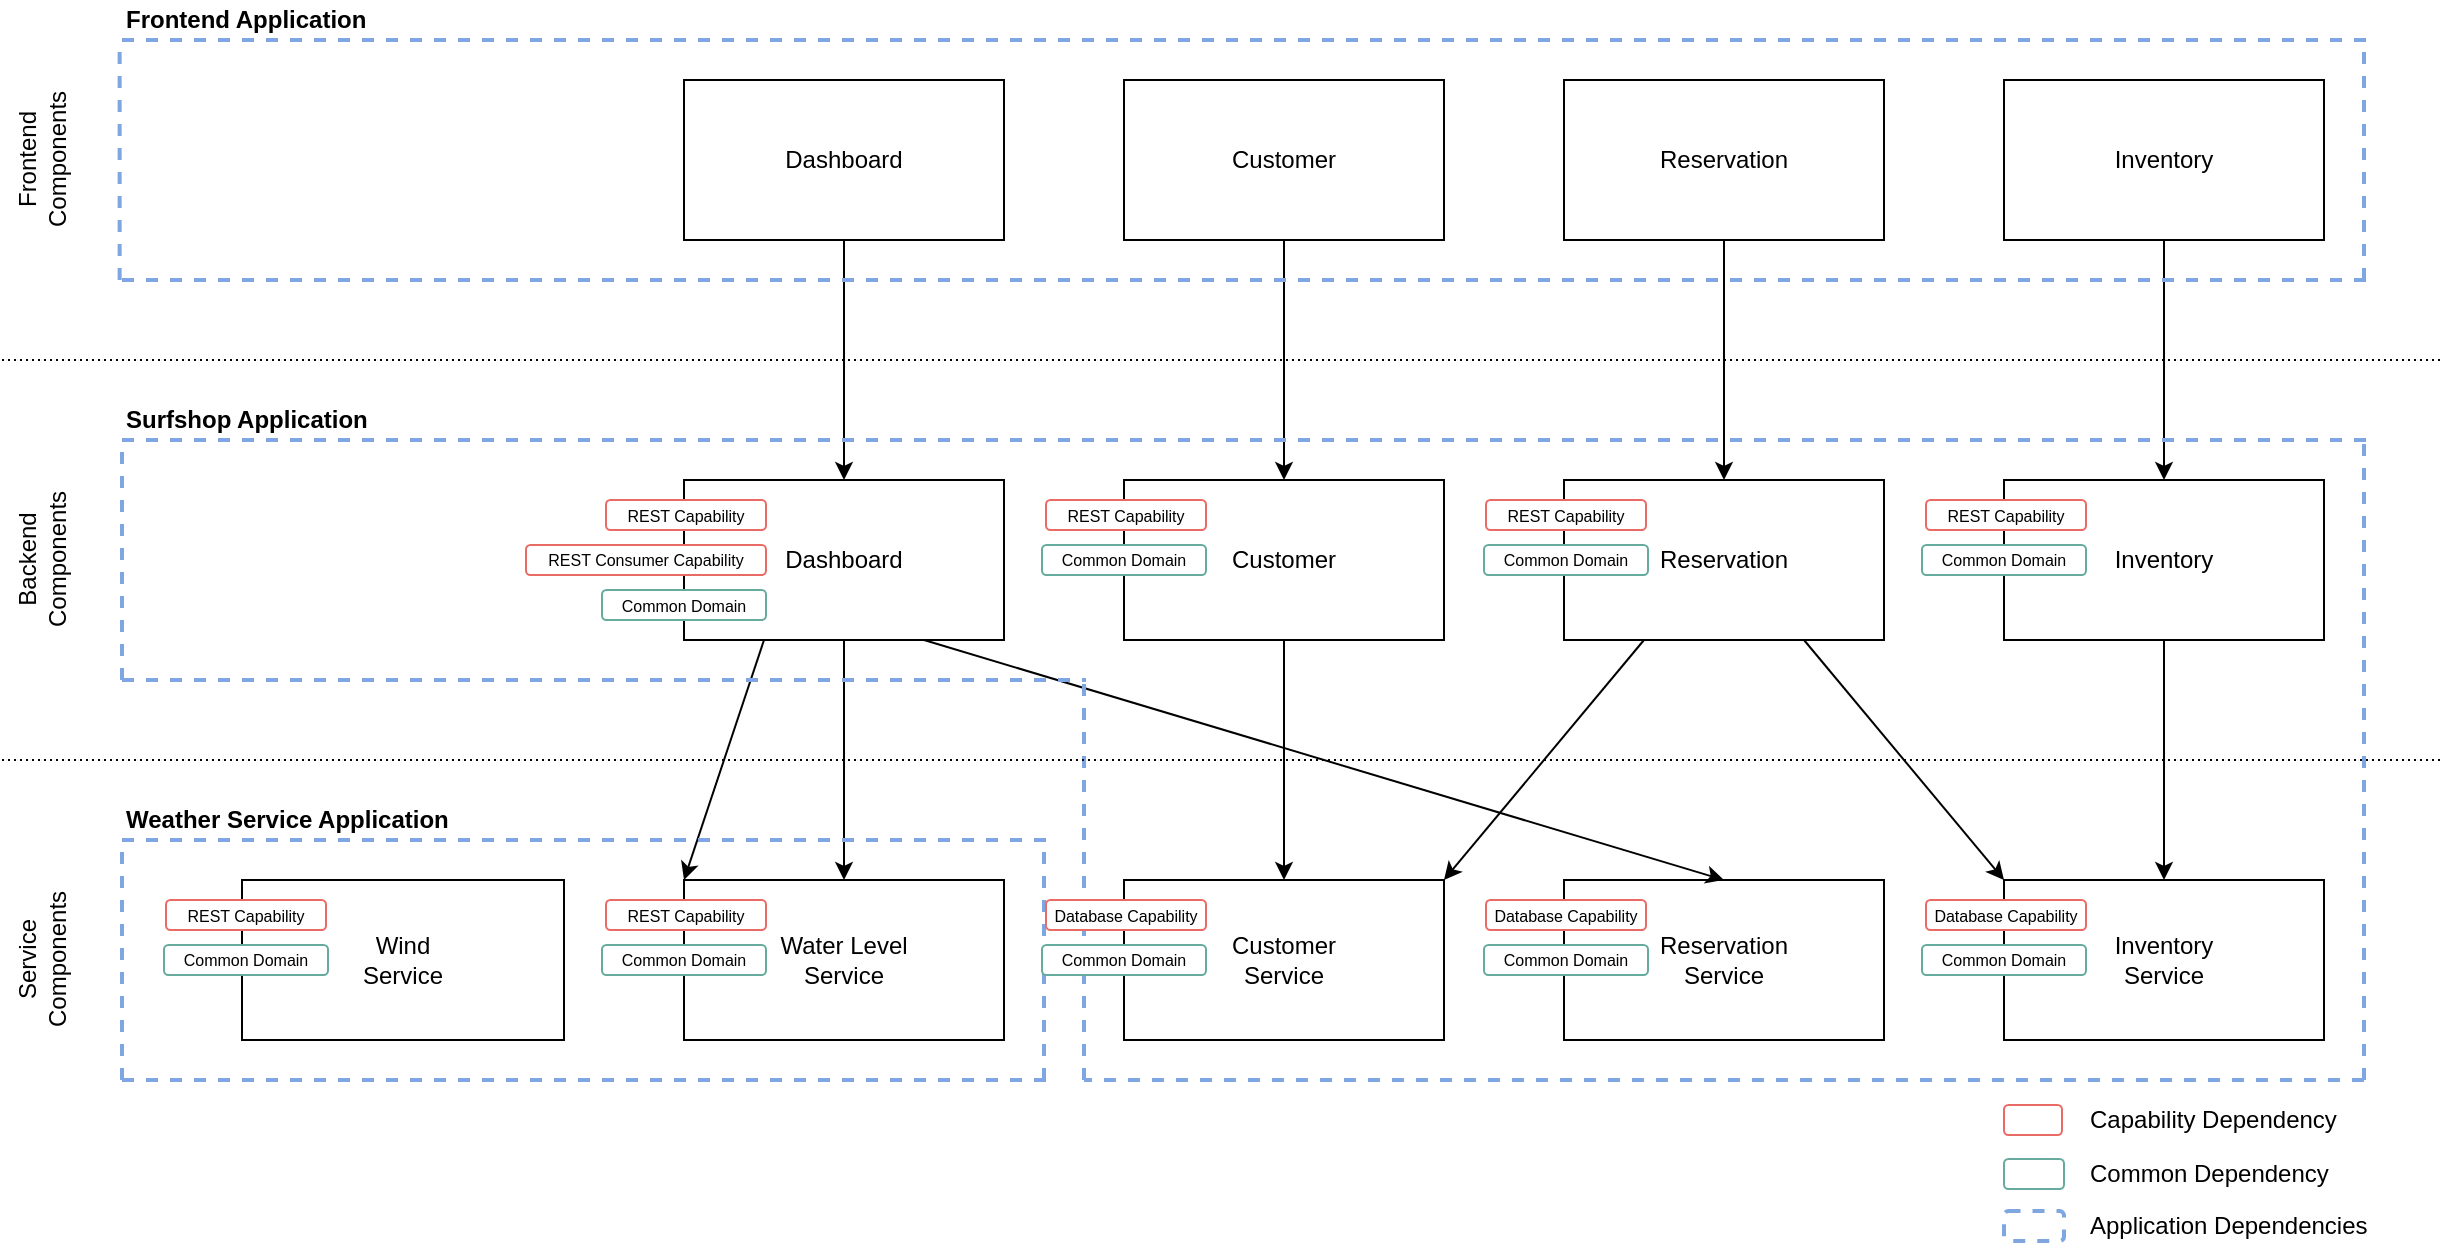 <mxfile version="12.9.0" type="device"><diagram name="Page-1" id="5f0bae14-7c28-e335-631c-24af17079c00"><mxGraphModel dx="1673" dy="934" grid="1" gridSize="10" guides="1" tooltips="1" connect="1" arrows="1" fold="1" page="1" pageScale="1" pageWidth="1100" pageHeight="850" background="#ffffff" math="0" shadow="0"><root><mxCell id="0"/><mxCell id="1" parent="0"/><mxCell id="RdWdOnYQTZFxCHn2Ik12-14" value="Dashboard" style="rounded=0;whiteSpace=wrap;html=1;" vertex="1" parent="1"><mxGeometry x="341" y="260" width="160" height="80" as="geometry"/></mxCell><mxCell id="RdWdOnYQTZFxCHn2Ik12-15" value="Wind&lt;br&gt;Service" style="rounded=0;whiteSpace=wrap;html=1;" vertex="1" parent="1"><mxGeometry x="120" y="460" width="161" height="80" as="geometry"/></mxCell><mxCell id="RdWdOnYQTZFxCHn2Ik12-16" style="edgeStyle=orthogonalEdgeStyle;rounded=0;orthogonalLoop=1;jettySize=auto;html=1;exitX=0.5;exitY=1;exitDx=0;exitDy=0;" edge="1" parent="1" source="RdWdOnYQTZFxCHn2Ik12-14" target="RdWdOnYQTZFxCHn2Ik12-14"><mxGeometry relative="1" as="geometry"/></mxCell><mxCell id="RdWdOnYQTZFxCHn2Ik12-17" value="Dashboard" style="rounded=0;whiteSpace=wrap;html=1;" vertex="1" parent="1"><mxGeometry x="341" y="60" width="160" height="80" as="geometry"/></mxCell><mxCell id="RdWdOnYQTZFxCHn2Ik12-18" value="Water Level&lt;br&gt;Service" style="rounded=0;whiteSpace=wrap;html=1;" vertex="1" parent="1"><mxGeometry x="341" y="460" width="160" height="80" as="geometry"/></mxCell><mxCell id="RdWdOnYQTZFxCHn2Ik12-21" value="Customer&lt;br&gt;Service" style="rounded=0;whiteSpace=wrap;html=1;" vertex="1" parent="1"><mxGeometry x="561" y="460" width="160" height="80" as="geometry"/></mxCell><mxCell id="RdWdOnYQTZFxCHn2Ik12-22" value="Customer" style="rounded=0;whiteSpace=wrap;html=1;" vertex="1" parent="1"><mxGeometry x="561" y="260" width="160" height="80" as="geometry"/></mxCell><mxCell id="RdWdOnYQTZFxCHn2Ik12-23" value="Customer" style="rounded=0;whiteSpace=wrap;html=1;" vertex="1" parent="1"><mxGeometry x="561" y="60" width="160" height="80" as="geometry"/></mxCell><mxCell id="RdWdOnYQTZFxCHn2Ik12-24" value="Reservation" style="rounded=0;whiteSpace=wrap;html=1;" vertex="1" parent="1"><mxGeometry x="781" y="60" width="160" height="80" as="geometry"/></mxCell><mxCell id="RdWdOnYQTZFxCHn2Ik12-25" value="Reservation" style="rounded=0;whiteSpace=wrap;html=1;" vertex="1" parent="1"><mxGeometry x="781" y="260" width="160" height="80" as="geometry"/></mxCell><mxCell id="RdWdOnYQTZFxCHn2Ik12-26" value="Reservation&lt;br&gt;Service" style="rounded=0;whiteSpace=wrap;html=1;" vertex="1" parent="1"><mxGeometry x="781" y="460" width="160" height="80" as="geometry"/></mxCell><mxCell id="RdWdOnYQTZFxCHn2Ik12-27" value="Inventory&lt;br&gt;Service" style="rounded=0;whiteSpace=wrap;html=1;" vertex="1" parent="1"><mxGeometry x="1001" y="460" width="160" height="80" as="geometry"/></mxCell><mxCell id="RdWdOnYQTZFxCHn2Ik12-30" value="Inventory" style="rounded=0;whiteSpace=wrap;html=1;" vertex="1" parent="1"><mxGeometry x="1001" y="260" width="160" height="80" as="geometry"/></mxCell><mxCell id="RdWdOnYQTZFxCHn2Ik12-31" value="Inventory" style="rounded=0;whiteSpace=wrap;html=1;" vertex="1" parent="1"><mxGeometry x="1001" y="60" width="160" height="80" as="geometry"/></mxCell><mxCell id="RdWdOnYQTZFxCHn2Ik12-32" value="" style="endArrow=classic;html=1;exitX=0.25;exitY=1;exitDx=0;exitDy=0;entryX=1;entryY=0;entryDx=0;entryDy=0;" edge="1" parent="1" source="RdWdOnYQTZFxCHn2Ik12-14"><mxGeometry width="50" height="50" relative="1" as="geometry"><mxPoint x="641" y="410" as="sourcePoint"/><mxPoint x="341.0" y="460" as="targetPoint"/></mxGeometry></mxCell><mxCell id="RdWdOnYQTZFxCHn2Ik12-33" value="" style="endArrow=classic;html=1;exitX=0.5;exitY=1;exitDx=0;exitDy=0;entryX=0.5;entryY=0;entryDx=0;entryDy=0;" edge="1" parent="1" source="RdWdOnYQTZFxCHn2Ik12-14" target="RdWdOnYQTZFxCHn2Ik12-18"><mxGeometry width="50" height="50" relative="1" as="geometry"><mxPoint x="661" y="410" as="sourcePoint"/><mxPoint x="711" y="360" as="targetPoint"/></mxGeometry></mxCell><mxCell id="RdWdOnYQTZFxCHn2Ik12-34" value="" style="endArrow=classic;html=1;entryX=0.5;entryY=0;entryDx=0;entryDy=0;exitX=0.75;exitY=1;exitDx=0;exitDy=0;" edge="1" parent="1" source="RdWdOnYQTZFxCHn2Ik12-14" target="RdWdOnYQTZFxCHn2Ik12-26"><mxGeometry width="50" height="50" relative="1" as="geometry"><mxPoint x="681" y="410" as="sourcePoint"/><mxPoint x="731" y="360" as="targetPoint"/></mxGeometry></mxCell><mxCell id="RdWdOnYQTZFxCHn2Ik12-35" value="" style="endArrow=classic;html=1;exitX=0.5;exitY=1;exitDx=0;exitDy=0;entryX=0.5;entryY=0;entryDx=0;entryDy=0;" edge="1" parent="1" source="RdWdOnYQTZFxCHn2Ik12-22" target="RdWdOnYQTZFxCHn2Ik12-21"><mxGeometry width="50" height="50" relative="1" as="geometry"><mxPoint x="681" y="410" as="sourcePoint"/><mxPoint x="731" y="360" as="targetPoint"/></mxGeometry></mxCell><mxCell id="RdWdOnYQTZFxCHn2Ik12-36" value="" style="endArrow=classic;html=1;exitX=0.25;exitY=1;exitDx=0;exitDy=0;entryX=1;entryY=0;entryDx=0;entryDy=0;" edge="1" parent="1" source="RdWdOnYQTZFxCHn2Ik12-25" target="RdWdOnYQTZFxCHn2Ik12-21"><mxGeometry width="50" height="50" relative="1" as="geometry"><mxPoint x="681" y="410" as="sourcePoint"/><mxPoint x="731" y="360" as="targetPoint"/></mxGeometry></mxCell><mxCell id="RdWdOnYQTZFxCHn2Ik12-37" value="" style="endArrow=classic;html=1;exitX=0.75;exitY=1;exitDx=0;exitDy=0;entryX=0;entryY=0;entryDx=0;entryDy=0;" edge="1" parent="1" source="RdWdOnYQTZFxCHn2Ik12-25" target="RdWdOnYQTZFxCHn2Ik12-27"><mxGeometry width="50" height="50" relative="1" as="geometry"><mxPoint x="701" y="410" as="sourcePoint"/><mxPoint x="751" y="360" as="targetPoint"/></mxGeometry></mxCell><mxCell id="RdWdOnYQTZFxCHn2Ik12-38" value="" style="endArrow=classic;html=1;exitX=0.5;exitY=1;exitDx=0;exitDy=0;" edge="1" parent="1" source="RdWdOnYQTZFxCHn2Ik12-24" target="RdWdOnYQTZFxCHn2Ik12-25"><mxGeometry width="50" height="50" relative="1" as="geometry"><mxPoint x="701" y="330" as="sourcePoint"/><mxPoint x="751" y="280" as="targetPoint"/></mxGeometry></mxCell><mxCell id="RdWdOnYQTZFxCHn2Ik12-39" value="" style="endArrow=classic;html=1;exitX=0.5;exitY=1;exitDx=0;exitDy=0;" edge="1" parent="1" source="RdWdOnYQTZFxCHn2Ik12-23" target="RdWdOnYQTZFxCHn2Ik12-22"><mxGeometry width="50" height="50" relative="1" as="geometry"><mxPoint x="681" y="330" as="sourcePoint"/><mxPoint x="731" y="280" as="targetPoint"/></mxGeometry></mxCell><mxCell id="RdWdOnYQTZFxCHn2Ik12-40" value="" style="endArrow=classic;html=1;entryX=0.5;entryY=0;entryDx=0;entryDy=0;exitX=0.5;exitY=1;exitDx=0;exitDy=0;" edge="1" parent="1" source="RdWdOnYQTZFxCHn2Ik12-17" target="RdWdOnYQTZFxCHn2Ik12-14"><mxGeometry width="50" height="50" relative="1" as="geometry"><mxPoint x="661" y="330" as="sourcePoint"/><mxPoint x="711" y="280" as="targetPoint"/></mxGeometry></mxCell><mxCell id="RdWdOnYQTZFxCHn2Ik12-41" value="" style="endArrow=classic;html=1;exitX=0.5;exitY=1;exitDx=0;exitDy=0;" edge="1" parent="1" source="RdWdOnYQTZFxCHn2Ik12-31" target="RdWdOnYQTZFxCHn2Ik12-30"><mxGeometry width="50" height="50" relative="1" as="geometry"><mxPoint x="721" y="330" as="sourcePoint"/><mxPoint x="771" y="280" as="targetPoint"/></mxGeometry></mxCell><mxCell id="RdWdOnYQTZFxCHn2Ik12-42" value="" style="endArrow=classic;html=1;exitX=0.5;exitY=1;exitDx=0;exitDy=0;entryX=0.5;entryY=0;entryDx=0;entryDy=0;" edge="1" parent="1" source="RdWdOnYQTZFxCHn2Ik12-30" target="RdWdOnYQTZFxCHn2Ik12-27"><mxGeometry width="50" height="50" relative="1" as="geometry"><mxPoint x="721" y="410" as="sourcePoint"/><mxPoint x="771" y="360" as="targetPoint"/></mxGeometry></mxCell><mxCell id="RdWdOnYQTZFxCHn2Ik12-49" value="" style="endArrow=none;dashed=1;html=1;strokeWidth=2;strokeColor=#7EA6E0;" edge="1" parent="1"><mxGeometry width="50" height="50" relative="1" as="geometry"><mxPoint x="58.82" y="160" as="sourcePoint"/><mxPoint x="58.82" y="40" as="targetPoint"/></mxGeometry></mxCell><mxCell id="RdWdOnYQTZFxCHn2Ik12-50" value="" style="endArrow=none;dashed=1;html=1;strokeWidth=2;strokeColor=#7EA6E0;" edge="1" parent="1"><mxGeometry width="50" height="50" relative="1" as="geometry"><mxPoint x="1181" y="160" as="sourcePoint"/><mxPoint x="1181" y="40" as="targetPoint"/></mxGeometry></mxCell><mxCell id="RdWdOnYQTZFxCHn2Ik12-51" value="" style="endArrow=none;dashed=1;html=1;strokeWidth=2;strokeColor=#7EA6E0;" edge="1" parent="1"><mxGeometry width="50" height="50" relative="1" as="geometry"><mxPoint x="1182" y="40" as="sourcePoint"/><mxPoint x="60" y="40" as="targetPoint"/></mxGeometry></mxCell><mxCell id="RdWdOnYQTZFxCHn2Ik12-52" value="" style="endArrow=none;dashed=1;html=1;strokeWidth=2;strokeColor=#7EA6E0;" edge="1" parent="1"><mxGeometry width="50" height="50" relative="1" as="geometry"><mxPoint x="60" y="160" as="sourcePoint"/><mxPoint x="1182" y="160" as="targetPoint"/></mxGeometry></mxCell><mxCell id="RdWdOnYQTZFxCHn2Ik12-53" value="" style="endArrow=none;dashed=1;html=1;strokeWidth=2;strokeColor=#7EA6E0;" edge="1" parent="1"><mxGeometry width="50" height="50" relative="1" as="geometry"><mxPoint x="60" y="360" as="sourcePoint"/><mxPoint x="60" y="240" as="targetPoint"/></mxGeometry></mxCell><mxCell id="RdWdOnYQTZFxCHn2Ik12-54" value="" style="endArrow=none;dashed=1;html=1;strokeColor=#7EA6E0;strokeWidth=2;" edge="1" parent="1"><mxGeometry width="50" height="50" relative="1" as="geometry"><mxPoint x="1181" y="560" as="sourcePoint"/><mxPoint x="1181" y="240" as="targetPoint"/></mxGeometry></mxCell><mxCell id="RdWdOnYQTZFxCHn2Ik12-55" value="" style="endArrow=none;dashed=1;html=1;strokeWidth=2;strokeColor=#7EA6E0;" edge="1" parent="1"><mxGeometry width="50" height="50" relative="1" as="geometry"><mxPoint x="541" y="560" as="sourcePoint"/><mxPoint x="541" y="360" as="targetPoint"/></mxGeometry></mxCell><mxCell id="RdWdOnYQTZFxCHn2Ik12-56" value="" style="endArrow=none;dashed=1;html=1;strokeWidth=2;strokeColor=#7EA6E0;" edge="1" parent="1"><mxGeometry width="50" height="50" relative="1" as="geometry"><mxPoint x="1182" y="240" as="sourcePoint"/><mxPoint x="60" y="240" as="targetPoint"/></mxGeometry></mxCell><mxCell id="RdWdOnYQTZFxCHn2Ik12-57" value="" style="endArrow=none;dashed=1;html=1;strokeWidth=2;strokeColor=#7EA6E0;" edge="1" parent="1"><mxGeometry width="50" height="50" relative="1" as="geometry"><mxPoint x="1181" y="560" as="sourcePoint"/><mxPoint x="541" y="560" as="targetPoint"/></mxGeometry></mxCell><mxCell id="RdWdOnYQTZFxCHn2Ik12-58" value="" style="endArrow=none;dashed=1;html=1;strokeWidth=2;strokeColor=#7EA6E0;" edge="1" parent="1"><mxGeometry width="50" height="50" relative="1" as="geometry"><mxPoint x="60" y="360" as="sourcePoint"/><mxPoint x="542" y="360" as="targetPoint"/></mxGeometry></mxCell><mxCell id="RdWdOnYQTZFxCHn2Ik12-59" value="" style="endArrow=none;dashed=1;html=1;strokeWidth=2;strokeColor=#7EA6E0;" edge="1" parent="1"><mxGeometry width="50" height="50" relative="1" as="geometry"><mxPoint x="522" y="560" as="sourcePoint"/><mxPoint x="60" y="560" as="targetPoint"/></mxGeometry></mxCell><mxCell id="RdWdOnYQTZFxCHn2Ik12-60" value="" style="endArrow=none;dashed=1;html=1;strokeWidth=2;strokeColor=#7EA6E0;" edge="1" parent="1"><mxGeometry width="50" height="50" relative="1" as="geometry"><mxPoint x="521" y="560" as="sourcePoint"/><mxPoint x="521" y="440" as="targetPoint"/></mxGeometry></mxCell><mxCell id="RdWdOnYQTZFxCHn2Ik12-61" value="" style="endArrow=none;dashed=1;html=1;strokeWidth=2;strokeColor=#7EA6E0;" edge="1" parent="1"><mxGeometry width="50" height="50" relative="1" as="geometry"><mxPoint x="60" y="560" as="sourcePoint"/><mxPoint x="60" y="440" as="targetPoint"/></mxGeometry></mxCell><mxCell id="RdWdOnYQTZFxCHn2Ik12-62" value="" style="endArrow=none;dashed=1;html=1;strokeWidth=2;strokeColor=#7EA6E0;" edge="1" parent="1"><mxGeometry width="50" height="50" relative="1" as="geometry"><mxPoint x="60" y="440" as="sourcePoint"/><mxPoint x="522" y="440" as="targetPoint"/></mxGeometry></mxCell><mxCell id="RdWdOnYQTZFxCHn2Ik12-63" value="Weather Service Application" style="text;html=1;resizable=0;autosize=1;align=left;verticalAlign=middle;points=[];fillColor=none;strokeColor=none;rounded=0;fontStyle=1" vertex="1" parent="1"><mxGeometry x="60" y="420" width="180" height="20" as="geometry"/></mxCell><mxCell id="RdWdOnYQTZFxCHn2Ik12-66" value="Frontend Application" style="text;html=1;resizable=0;autosize=1;align=left;verticalAlign=middle;points=[];fillColor=none;strokeColor=none;rounded=0;fontStyle=1" vertex="1" parent="1"><mxGeometry x="60" y="20" width="140" height="20" as="geometry"/></mxCell><mxCell id="RdWdOnYQTZFxCHn2Ik12-67" value="Surfshop Application" style="text;html=1;resizable=0;autosize=1;align=left;verticalAlign=middle;points=[];fillColor=none;strokeColor=none;rounded=0;fontStyle=1" vertex="1" parent="1"><mxGeometry x="60" y="220" width="140" height="20" as="geometry"/></mxCell><mxCell id="RdWdOnYQTZFxCHn2Ik12-68" value="" style="endArrow=none;dashed=1;html=1;dashPattern=1 2;strokeWidth=1;" edge="1" parent="1"><mxGeometry width="50" height="50" relative="1" as="geometry"><mxPoint y="400" as="sourcePoint"/><mxPoint x="1220" y="400" as="targetPoint"/></mxGeometry></mxCell><mxCell id="RdWdOnYQTZFxCHn2Ik12-69" value="" style="endArrow=none;dashed=1;html=1;dashPattern=1 2;strokeWidth=1;" edge="1" parent="1"><mxGeometry width="50" height="50" relative="1" as="geometry"><mxPoint y="200" as="sourcePoint"/><mxPoint x="1220" y="200" as="targetPoint"/></mxGeometry></mxCell><mxCell id="RdWdOnYQTZFxCHn2Ik12-74" value="Frontend&lt;br&gt;Components" style="text;html=1;resizable=0;autosize=1;align=center;verticalAlign=middle;points=[];fillColor=none;strokeColor=none;rounded=0;rotation=-90;" vertex="1" parent="1"><mxGeometry x="-20" y="85" width="80" height="30" as="geometry"/></mxCell><mxCell id="RdWdOnYQTZFxCHn2Ik12-75" value="Backend&lt;br&gt;Components" style="text;html=1;resizable=0;autosize=1;align=center;verticalAlign=middle;points=[];fillColor=none;strokeColor=none;rounded=0;rotation=-90;" vertex="1" parent="1"><mxGeometry x="-20" y="285" width="80" height="30" as="geometry"/></mxCell><mxCell id="RdWdOnYQTZFxCHn2Ik12-76" value="Service&lt;br&gt;Components" style="text;html=1;resizable=0;autosize=1;align=center;verticalAlign=middle;points=[];fillColor=none;strokeColor=none;rounded=0;rotation=-90;" vertex="1" parent="1"><mxGeometry x="-20" y="485" width="80" height="30" as="geometry"/></mxCell><mxCell id="RdWdOnYQTZFxCHn2Ik12-80" value="REST Capability" style="rounded=1;whiteSpace=wrap;html=1;strokeWidth=1;fontSize=8;strokeColor=#EA6B66;" vertex="1" parent="1"><mxGeometry x="522" y="270" width="80" height="15" as="geometry"/></mxCell><mxCell id="RdWdOnYQTZFxCHn2Ik12-83" value="REST Capability" style="rounded=1;whiteSpace=wrap;html=1;strokeWidth=1;fontSize=8;labelBackgroundColor=none;labelBorderColor=none;strokeColor=#EA6B66;" vertex="1" parent="1"><mxGeometry x="302" y="270" width="80" height="15" as="geometry"/></mxCell><mxCell id="RdWdOnYQTZFxCHn2Ik12-84" value="REST Capability" style="rounded=1;whiteSpace=wrap;html=1;strokeWidth=1;fontSize=8;strokeColor=#EA6B66;" vertex="1" parent="1"><mxGeometry x="742" y="270" width="80" height="15" as="geometry"/></mxCell><mxCell id="RdWdOnYQTZFxCHn2Ik12-85" value="REST Capability" style="rounded=1;whiteSpace=wrap;html=1;strokeWidth=1;fontSize=8;strokeColor=#EA6B66;" vertex="1" parent="1"><mxGeometry x="962" y="270" width="80" height="15" as="geometry"/></mxCell><mxCell id="RdWdOnYQTZFxCHn2Ik12-86" value="REST Capability" style="rounded=1;whiteSpace=wrap;html=1;strokeWidth=1;fontSize=8;strokeColor=#EA6B66;" vertex="1" parent="1"><mxGeometry x="82" y="470" width="80" height="15" as="geometry"/></mxCell><mxCell id="RdWdOnYQTZFxCHn2Ik12-87" style="edgeStyle=orthogonalEdgeStyle;rounded=0;orthogonalLoop=1;jettySize=auto;html=1;exitX=0.5;exitY=1;exitDx=0;exitDy=0;dashed=1;dashPattern=1 2;fontSize=8;" edge="1" parent="1" source="RdWdOnYQTZFxCHn2Ik12-86" target="RdWdOnYQTZFxCHn2Ik12-86"><mxGeometry relative="1" as="geometry"/></mxCell><mxCell id="RdWdOnYQTZFxCHn2Ik12-88" value="REST Capability" style="rounded=1;whiteSpace=wrap;html=1;strokeWidth=1;fontSize=8;strokeColor=#EA6B66;" vertex="1" parent="1"><mxGeometry x="302" y="470" width="80" height="15" as="geometry"/></mxCell><mxCell id="RdWdOnYQTZFxCHn2Ik12-89" value="Database Capability" style="rounded=1;whiteSpace=wrap;html=1;strokeWidth=1;fontSize=8;strokeColor=#EA6B66;" vertex="1" parent="1"><mxGeometry x="522" y="470" width="80" height="15" as="geometry"/></mxCell><mxCell id="RdWdOnYQTZFxCHn2Ik12-90" value="Database Capability" style="rounded=1;whiteSpace=wrap;html=1;strokeWidth=1;fontSize=8;strokeColor=#EA6B66;" vertex="1" parent="1"><mxGeometry x="742" y="470" width="80" height="15" as="geometry"/></mxCell><mxCell id="RdWdOnYQTZFxCHn2Ik12-91" value="Database Capability" style="rounded=1;whiteSpace=wrap;html=1;strokeWidth=1;fontSize=8;strokeColor=#EA6B66;" vertex="1" parent="1"><mxGeometry x="962" y="470" width="80" height="15" as="geometry"/></mxCell><mxCell id="RdWdOnYQTZFxCHn2Ik12-92" value="REST Consumer Capability" style="rounded=1;whiteSpace=wrap;html=1;strokeWidth=1;fontSize=8;strokeColor=#EA6B66;" vertex="1" parent="1"><mxGeometry x="262" y="292.5" width="120" height="15" as="geometry"/></mxCell><mxCell id="RdWdOnYQTZFxCHn2Ik12-98" value="Common Domain" style="rounded=1;whiteSpace=wrap;html=1;strokeWidth=1;fontSize=8;strokeColor=#67AB9F;" vertex="1" parent="1"><mxGeometry x="300" y="315" width="82" height="15" as="geometry"/></mxCell><mxCell id="RdWdOnYQTZFxCHn2Ik12-99" value="Common Domain" style="rounded=1;whiteSpace=wrap;html=1;strokeWidth=1;fontSize=8;strokeColor=#67AB9F;" vertex="1" parent="1"><mxGeometry x="520" y="292.5" width="82" height="15" as="geometry"/></mxCell><mxCell id="RdWdOnYQTZFxCHn2Ik12-100" value="Common Domain" style="rounded=1;whiteSpace=wrap;html=1;strokeWidth=1;fontSize=8;strokeColor=#67AB9F;" vertex="1" parent="1"><mxGeometry x="741" y="292.5" width="82" height="15" as="geometry"/></mxCell><mxCell id="RdWdOnYQTZFxCHn2Ik12-102" value="Common Domain" style="rounded=1;whiteSpace=wrap;html=1;strokeWidth=1;fontSize=8;strokeColor=#67AB9F;" vertex="1" parent="1"><mxGeometry x="960" y="292.5" width="82" height="15" as="geometry"/></mxCell><mxCell id="RdWdOnYQTZFxCHn2Ik12-103" value="Common Domain" style="rounded=1;whiteSpace=wrap;html=1;strokeWidth=1;fontSize=8;strokeColor=#67AB9F;" vertex="1" parent="1"><mxGeometry x="300" y="492.5" width="82" height="15" as="geometry"/></mxCell><mxCell id="RdWdOnYQTZFxCHn2Ik12-104" value="Common Domain" style="rounded=1;whiteSpace=wrap;html=1;strokeWidth=1;fontSize=8;strokeColor=#67AB9F;" vertex="1" parent="1"><mxGeometry x="81" y="492.5" width="82" height="15" as="geometry"/></mxCell><mxCell id="RdWdOnYQTZFxCHn2Ik12-105" value="Common Domain" style="rounded=1;whiteSpace=wrap;html=1;strokeWidth=1;fontSize=8;strokeColor=#67AB9F;" vertex="1" parent="1"><mxGeometry x="520" y="492.5" width="82" height="15" as="geometry"/></mxCell><mxCell id="RdWdOnYQTZFxCHn2Ik12-106" value="Common Domain" style="rounded=1;whiteSpace=wrap;html=1;strokeWidth=1;fontSize=8;strokeColor=#67AB9F;" vertex="1" parent="1"><mxGeometry x="741" y="492.5" width="82" height="15" as="geometry"/></mxCell><mxCell id="RdWdOnYQTZFxCHn2Ik12-108" value="Common Domain" style="rounded=1;whiteSpace=wrap;html=1;strokeWidth=1;fontSize=8;strokeColor=#67AB9F;" vertex="1" parent="1"><mxGeometry x="960" y="492.5" width="82" height="15" as="geometry"/></mxCell><mxCell id="RdWdOnYQTZFxCHn2Ik12-109" value="" style="rounded=1;whiteSpace=wrap;html=1;strokeWidth=1;fontSize=8;strokeColor=#EA6B66;" vertex="1" parent="1"><mxGeometry x="1001" y="572.5" width="29" height="15" as="geometry"/></mxCell><mxCell id="RdWdOnYQTZFxCHn2Ik12-110" value="&lt;br&gt;" style="rounded=1;whiteSpace=wrap;html=1;strokeWidth=1;fontSize=8;strokeColor=#67AB9F;" vertex="1" parent="1"><mxGeometry x="1001" y="599.5" width="30" height="15" as="geometry"/></mxCell><mxCell id="RdWdOnYQTZFxCHn2Ik12-115" value="" style="rounded=1;whiteSpace=wrap;html=1;strokeWidth=2;fontSize=8;strokeColor=#7EA6E0;dashed=1;" vertex="1" parent="1"><mxGeometry x="1001" y="625.5" width="30" height="15" as="geometry"/></mxCell><mxCell id="RdWdOnYQTZFxCHn2Ik12-119" value="Capability Dependency" style="text;html=1;resizable=0;autosize=1;align=left;verticalAlign=middle;points=[];fillColor=none;strokeColor=none;rounded=0;fontStyle=0" vertex="1" parent="1"><mxGeometry x="1042" y="570" width="140" height="20" as="geometry"/></mxCell><mxCell id="RdWdOnYQTZFxCHn2Ik12-120" value="Common Dependency" style="text;html=1;resizable=0;autosize=1;align=left;verticalAlign=middle;points=[];fillColor=none;strokeColor=none;rounded=0;fontStyle=0" vertex="1" parent="1"><mxGeometry x="1042" y="597" width="130" height="20" as="geometry"/></mxCell><mxCell id="RdWdOnYQTZFxCHn2Ik12-121" value="Application Dependencies" style="text;html=1;resizable=0;autosize=1;align=left;verticalAlign=middle;points=[];fillColor=none;strokeColor=none;rounded=0;fontStyle=0" vertex="1" parent="1"><mxGeometry x="1042" y="623" width="150" height="20" as="geometry"/></mxCell></root></mxGraphModel></diagram></mxfile>